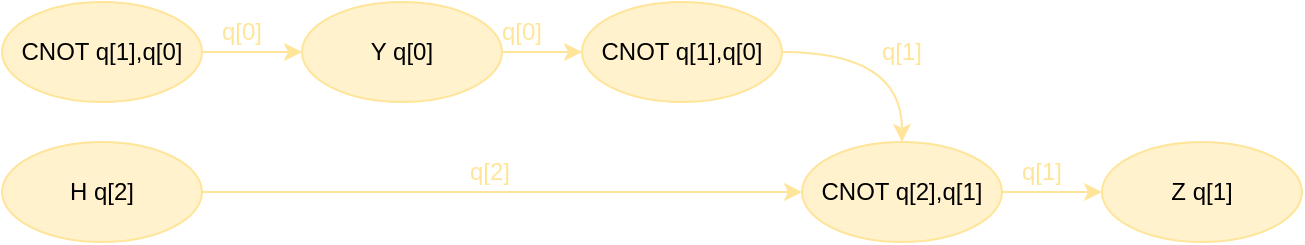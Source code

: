 <mxfile version="21.3.3" type="github">
  <diagram name="第 1 页" id="-7MG3ne_HRRirumGcXNG">
    <mxGraphModel dx="795" dy="517" grid="1" gridSize="10" guides="1" tooltips="1" connect="1" arrows="1" fold="1" page="1" pageScale="1" pageWidth="827" pageHeight="1169" math="0" shadow="0">
      <root>
        <mxCell id="0" />
        <mxCell id="1" parent="0" />
        <mxCell id="66iXJv4rXnESI1muUsAo-7" style="edgeStyle=orthogonalEdgeStyle;rounded=0;orthogonalLoop=1;jettySize=auto;html=1;exitX=1;exitY=0.5;exitDx=0;exitDy=0;entryX=0;entryY=0.5;entryDx=0;entryDy=0;fontColor=none;labelBackgroundColor=none;noLabel=1;strokeColor=#FFE599;" edge="1" parent="1" source="66iXJv4rXnESI1muUsAo-1" target="66iXJv4rXnESI1muUsAo-4">
          <mxGeometry relative="1" as="geometry" />
        </mxCell>
        <mxCell id="66iXJv4rXnESI1muUsAo-1" value="CNOT q[1],q[0]" style="ellipse;whiteSpace=wrap;html=1;strokeColor=#FFE599;fillColor=#FFF2CC;" vertex="1" parent="1">
          <mxGeometry x="170" y="260" width="100" height="50" as="geometry" />
        </mxCell>
        <mxCell id="66iXJv4rXnESI1muUsAo-12" style="edgeStyle=orthogonalEdgeStyle;orthogonalLoop=1;jettySize=auto;html=1;exitX=1;exitY=0.5;exitDx=0;exitDy=0;curved=1;strokeColor=#FFE599;" edge="1" parent="1" source="66iXJv4rXnESI1muUsAo-2" target="66iXJv4rXnESI1muUsAo-3">
          <mxGeometry relative="1" as="geometry" />
        </mxCell>
        <mxCell id="66iXJv4rXnESI1muUsAo-2" value="CNOT q[1],q[0]" style="ellipse;whiteSpace=wrap;html=1;strokeColor=#FFE599;fillColor=#FFF2CC;" vertex="1" parent="1">
          <mxGeometry x="460" y="260" width="100" height="50" as="geometry" />
        </mxCell>
        <mxCell id="66iXJv4rXnESI1muUsAo-13" style="edgeStyle=orthogonalEdgeStyle;rounded=0;orthogonalLoop=1;jettySize=auto;html=1;exitX=1;exitY=0.5;exitDx=0;exitDy=0;entryX=0;entryY=0.5;entryDx=0;entryDy=0;strokeColor=#FFE599;" edge="1" parent="1" source="66iXJv4rXnESI1muUsAo-3" target="66iXJv4rXnESI1muUsAo-6">
          <mxGeometry relative="1" as="geometry" />
        </mxCell>
        <mxCell id="66iXJv4rXnESI1muUsAo-3" value="CNOT q[2],q[1]" style="ellipse;whiteSpace=wrap;html=1;strokeColor=#FFE599;fillColor=#FFF2CC;" vertex="1" parent="1">
          <mxGeometry x="570" y="330" width="100" height="50" as="geometry" />
        </mxCell>
        <mxCell id="66iXJv4rXnESI1muUsAo-8" style="edgeStyle=orthogonalEdgeStyle;rounded=0;orthogonalLoop=1;jettySize=auto;html=1;exitX=1;exitY=0.5;exitDx=0;exitDy=0;entryX=0;entryY=0.5;entryDx=0;entryDy=0;strokeColor=#FFE599;" edge="1" parent="1" source="66iXJv4rXnESI1muUsAo-4" target="66iXJv4rXnESI1muUsAo-2">
          <mxGeometry relative="1" as="geometry" />
        </mxCell>
        <mxCell id="66iXJv4rXnESI1muUsAo-4" value="Y q[0]" style="ellipse;whiteSpace=wrap;html=1;strokeColor=#FFE599;fillColor=#FFF2CC;" vertex="1" parent="1">
          <mxGeometry x="320" y="260" width="100" height="50" as="geometry" />
        </mxCell>
        <mxCell id="66iXJv4rXnESI1muUsAo-9" style="edgeStyle=orthogonalEdgeStyle;rounded=0;orthogonalLoop=1;jettySize=auto;html=1;exitX=1;exitY=0.5;exitDx=0;exitDy=0;entryX=0;entryY=0.5;entryDx=0;entryDy=0;strokeColor=#FFE599;" edge="1" parent="1" source="66iXJv4rXnESI1muUsAo-5" target="66iXJv4rXnESI1muUsAo-3">
          <mxGeometry relative="1" as="geometry" />
        </mxCell>
        <mxCell id="66iXJv4rXnESI1muUsAo-5" value="H q[2]" style="ellipse;whiteSpace=wrap;html=1;strokeColor=#FFE599;fillColor=#FFF2CC;" vertex="1" parent="1">
          <mxGeometry x="170" y="330" width="100" height="50" as="geometry" />
        </mxCell>
        <mxCell id="66iXJv4rXnESI1muUsAo-6" value="Z q[1]" style="ellipse;whiteSpace=wrap;html=1;strokeColor=#FFE599;fillColor=#FFF2CC;" vertex="1" parent="1">
          <mxGeometry x="720" y="330" width="100" height="50" as="geometry" />
        </mxCell>
        <mxCell id="66iXJv4rXnESI1muUsAo-14" value="q[0]" style="text;html=1;strokeColor=none;fillColor=none;align=center;verticalAlign=middle;whiteSpace=wrap;rounded=0;fontColor=#FFE599;" vertex="1" parent="1">
          <mxGeometry x="260" y="260" width="60" height="30" as="geometry" />
        </mxCell>
        <mxCell id="66iXJv4rXnESI1muUsAo-15" value="q[0]" style="text;html=1;strokeColor=none;fillColor=none;align=center;verticalAlign=middle;whiteSpace=wrap;rounded=0;fontColor=#FFE599;" vertex="1" parent="1">
          <mxGeometry x="400" y="260" width="60" height="30" as="geometry" />
        </mxCell>
        <mxCell id="66iXJv4rXnESI1muUsAo-16" value="q[1]" style="text;html=1;strokeColor=none;fillColor=none;align=center;verticalAlign=middle;whiteSpace=wrap;rounded=0;fontColor=#FFE599;" vertex="1" parent="1">
          <mxGeometry x="590" y="270" width="60" height="30" as="geometry" />
        </mxCell>
        <mxCell id="66iXJv4rXnESI1muUsAo-20" value="q[1]" style="text;html=1;strokeColor=none;fillColor=none;align=center;verticalAlign=middle;whiteSpace=wrap;rounded=0;fontColor=#FFE599;" vertex="1" parent="1">
          <mxGeometry x="660" y="330" width="60" height="30" as="geometry" />
        </mxCell>
        <mxCell id="66iXJv4rXnESI1muUsAo-19" value="q[2]" style="text;html=1;strokeColor=none;fillColor=none;align=center;verticalAlign=middle;whiteSpace=wrap;rounded=0;fontColor=#FFE599;" vertex="1" parent="1">
          <mxGeometry x="384" y="330" width="60" height="30" as="geometry" />
        </mxCell>
      </root>
    </mxGraphModel>
  </diagram>
</mxfile>
